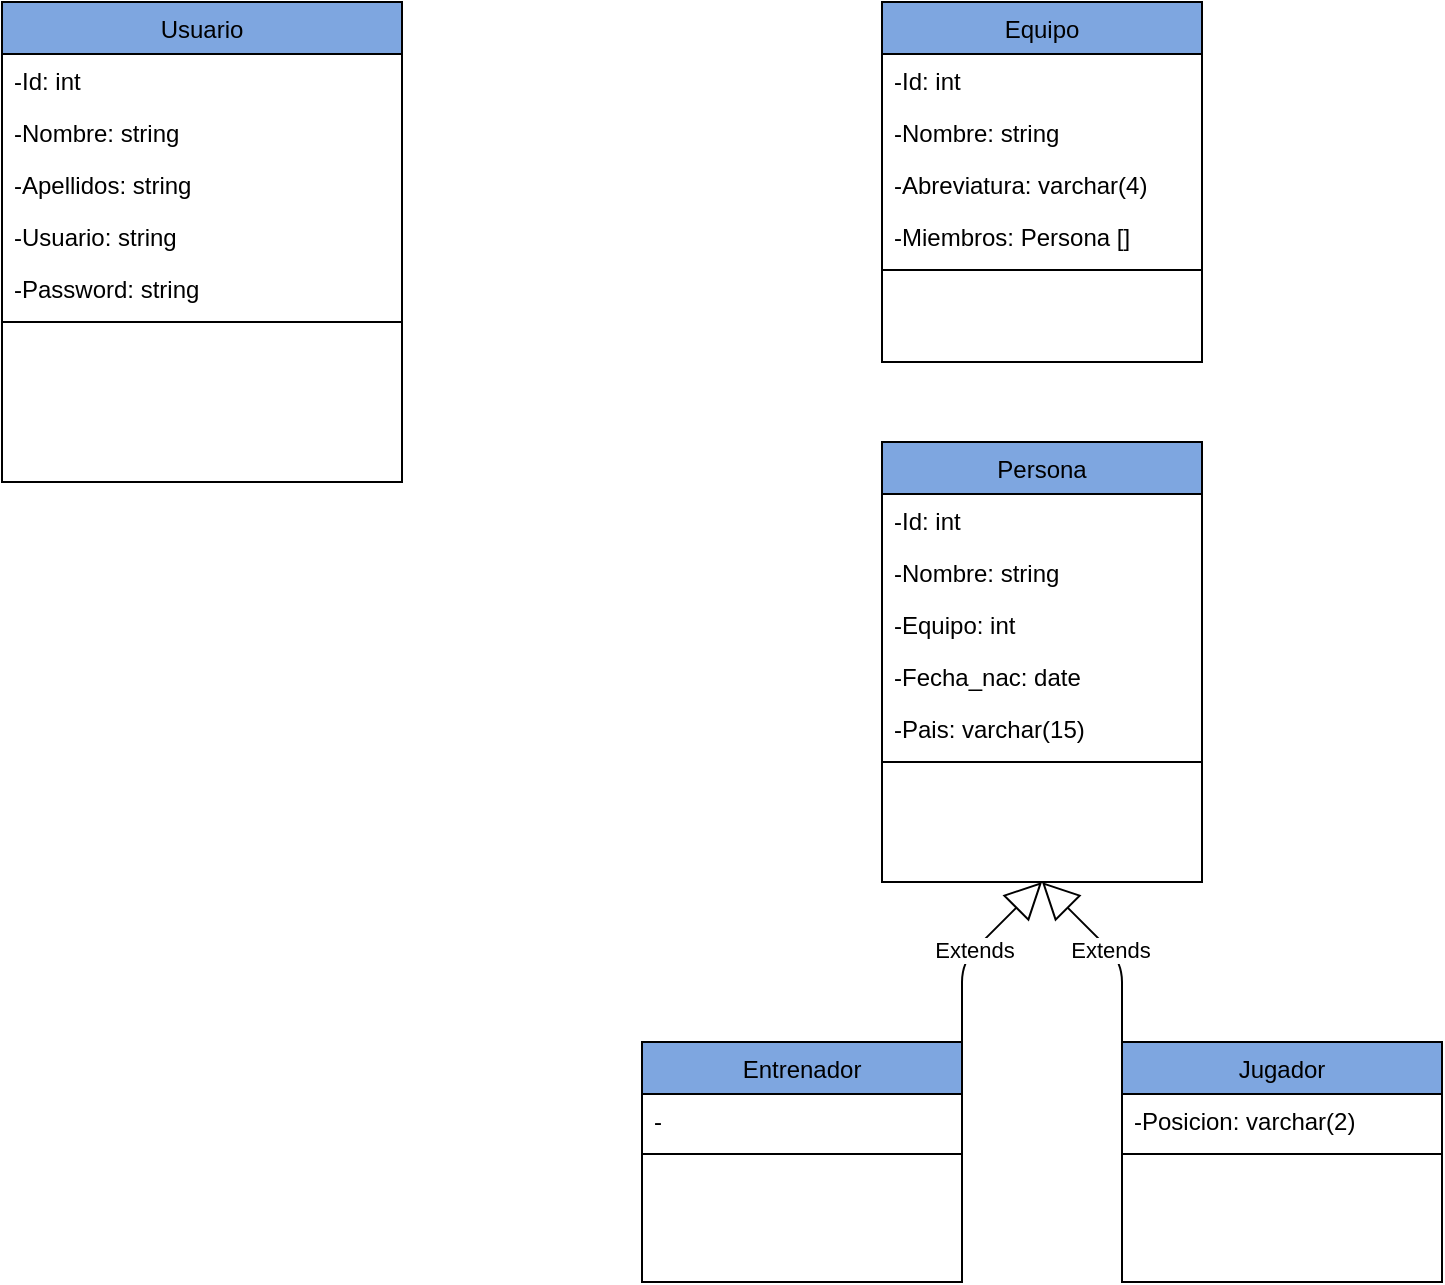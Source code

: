 <mxfile version="16.6.6" type="device"><diagram id="C5RBs43oDa-KdzZeNtuy" name="Page-1"><mxGraphModel dx="1422" dy="779" grid="1" gridSize="10" guides="1" tooltips="1" connect="1" arrows="1" fold="1" page="1" pageScale="1" pageWidth="827" pageHeight="1169" math="0" shadow="0"><root><mxCell id="WIyWlLk6GJQsqaUBKTNV-0"/><mxCell id="WIyWlLk6GJQsqaUBKTNV-1" parent="WIyWlLk6GJQsqaUBKTNV-0"/><mxCell id="IY-lFDDFroyC4vOjlDaB-3" value="Usuario" style="swimlane;fontStyle=0;align=center;verticalAlign=top;childLayout=stackLayout;horizontal=1;startSize=26;horizontalStack=0;resizeParent=1;resizeLast=0;collapsible=1;marginBottom=0;shadow=0;strokeWidth=1;rounded=0;fillColor=#7EA6E0;" vertex="1" parent="WIyWlLk6GJQsqaUBKTNV-1"><mxGeometry x="40" y="80" width="200" height="240" as="geometry"><mxRectangle x="550" y="140" width="160" height="26" as="alternateBounds"/></mxGeometry></mxCell><mxCell id="IY-lFDDFroyC4vOjlDaB-4" value="-Id: int" style="text;align=left;verticalAlign=top;spacingLeft=4;spacingRight=4;overflow=hidden;rotatable=0;points=[[0,0.5],[1,0.5]];portConstraint=eastwest;rounded=0;" vertex="1" parent="IY-lFDDFroyC4vOjlDaB-3"><mxGeometry y="26" width="200" height="26" as="geometry"/></mxCell><mxCell id="IY-lFDDFroyC4vOjlDaB-5" value="-Nombre: string" style="text;align=left;verticalAlign=top;spacingLeft=4;spacingRight=4;overflow=hidden;rotatable=0;points=[[0,0.5],[1,0.5]];portConstraint=eastwest;shadow=0;html=0;rounded=0;" vertex="1" parent="IY-lFDDFroyC4vOjlDaB-3"><mxGeometry y="52" width="200" height="26" as="geometry"/></mxCell><mxCell id="IY-lFDDFroyC4vOjlDaB-6" value="-Apellidos: string" style="text;align=left;verticalAlign=top;spacingLeft=4;spacingRight=4;overflow=hidden;rotatable=0;points=[[0,0.5],[1,0.5]];portConstraint=eastwest;shadow=0;html=0;rounded=0;" vertex="1" parent="IY-lFDDFroyC4vOjlDaB-3"><mxGeometry y="78" width="200" height="26" as="geometry"/></mxCell><mxCell id="IY-lFDDFroyC4vOjlDaB-7" value="-Usuario: string" style="text;align=left;verticalAlign=top;spacingLeft=4;spacingRight=4;overflow=hidden;rotatable=0;points=[[0,0.5],[1,0.5]];portConstraint=eastwest;shadow=0;html=0;rounded=0;" vertex="1" parent="IY-lFDDFroyC4vOjlDaB-3"><mxGeometry y="104" width="200" height="26" as="geometry"/></mxCell><mxCell id="IY-lFDDFroyC4vOjlDaB-8" value="-Password: string" style="text;align=left;verticalAlign=top;spacingLeft=4;spacingRight=4;overflow=hidden;rotatable=0;points=[[0,0.5],[1,0.5]];portConstraint=eastwest;shadow=0;html=0;rounded=0;" vertex="1" parent="IY-lFDDFroyC4vOjlDaB-3"><mxGeometry y="130" width="200" height="26" as="geometry"/></mxCell><mxCell id="IY-lFDDFroyC4vOjlDaB-9" value="" style="line;html=1;strokeWidth=1;align=left;verticalAlign=middle;spacingTop=-1;spacingLeft=3;spacingRight=3;rotatable=0;labelPosition=right;points=[];portConstraint=eastwest;rounded=0;" vertex="1" parent="IY-lFDDFroyC4vOjlDaB-3"><mxGeometry y="156" width="200" height="8" as="geometry"/></mxCell><mxCell id="IY-lFDDFroyC4vOjlDaB-12" value="Jugador" style="swimlane;fontStyle=0;align=center;verticalAlign=top;childLayout=stackLayout;horizontal=1;startSize=26;horizontalStack=0;resizeParent=1;resizeLast=0;collapsible=1;marginBottom=0;shadow=0;strokeWidth=1;rounded=0;fillColor=#7EA6E0;" vertex="1" parent="WIyWlLk6GJQsqaUBKTNV-1"><mxGeometry x="600" y="600" width="160" height="120" as="geometry"><mxRectangle x="550" y="140" width="160" height="26" as="alternateBounds"/></mxGeometry></mxCell><mxCell id="IY-lFDDFroyC4vOjlDaB-15" value="-Posicion: varchar(2)" style="text;align=left;verticalAlign=top;spacingLeft=4;spacingRight=4;overflow=hidden;rotatable=0;points=[[0,0.5],[1,0.5]];portConstraint=eastwest;shadow=0;html=0;rounded=0;" vertex="1" parent="IY-lFDDFroyC4vOjlDaB-12"><mxGeometry y="26" width="160" height="26" as="geometry"/></mxCell><mxCell id="IY-lFDDFroyC4vOjlDaB-18" value="" style="line;html=1;strokeWidth=1;align=left;verticalAlign=middle;spacingTop=-1;spacingLeft=3;spacingRight=3;rotatable=0;labelPosition=right;points=[];portConstraint=eastwest;rounded=0;" vertex="1" parent="IY-lFDDFroyC4vOjlDaB-12"><mxGeometry y="52" width="160" height="8" as="geometry"/></mxCell><mxCell id="IY-lFDDFroyC4vOjlDaB-22" value="Equipo" style="swimlane;fontStyle=0;align=center;verticalAlign=top;childLayout=stackLayout;horizontal=1;startSize=26;horizontalStack=0;resizeParent=1;resizeLast=0;collapsible=1;marginBottom=0;shadow=0;strokeWidth=1;rounded=0;fillColor=#7EA6E0;" vertex="1" parent="WIyWlLk6GJQsqaUBKTNV-1"><mxGeometry x="480" y="80" width="160" height="180" as="geometry"><mxRectangle x="550" y="140" width="160" height="26" as="alternateBounds"/></mxGeometry></mxCell><mxCell id="IY-lFDDFroyC4vOjlDaB-23" value="-Id: int" style="text;align=left;verticalAlign=top;spacingLeft=4;spacingRight=4;overflow=hidden;rotatable=0;points=[[0,0.5],[1,0.5]];portConstraint=eastwest;rounded=0;" vertex="1" parent="IY-lFDDFroyC4vOjlDaB-22"><mxGeometry y="26" width="160" height="26" as="geometry"/></mxCell><mxCell id="IY-lFDDFroyC4vOjlDaB-24" value="-Nombre: string" style="text;align=left;verticalAlign=top;spacingLeft=4;spacingRight=4;overflow=hidden;rotatable=0;points=[[0,0.5],[1,0.5]];portConstraint=eastwest;shadow=0;html=0;rounded=0;" vertex="1" parent="IY-lFDDFroyC4vOjlDaB-22"><mxGeometry y="52" width="160" height="26" as="geometry"/></mxCell><mxCell id="IY-lFDDFroyC4vOjlDaB-25" value="-Abreviatura: varchar(4)" style="text;align=left;verticalAlign=top;spacingLeft=4;spacingRight=4;overflow=hidden;rotatable=0;points=[[0,0.5],[1,0.5]];portConstraint=eastwest;shadow=0;html=0;rounded=0;" vertex="1" parent="IY-lFDDFroyC4vOjlDaB-22"><mxGeometry y="78" width="160" height="26" as="geometry"/></mxCell><mxCell id="IY-lFDDFroyC4vOjlDaB-42" value="-Miembros: Persona []" style="text;align=left;verticalAlign=top;spacingLeft=4;spacingRight=4;overflow=hidden;rotatable=0;points=[[0,0.5],[1,0.5]];portConstraint=eastwest;shadow=0;html=0;rounded=0;" vertex="1" parent="IY-lFDDFroyC4vOjlDaB-22"><mxGeometry y="104" width="160" height="26" as="geometry"/></mxCell><mxCell id="IY-lFDDFroyC4vOjlDaB-28" value="" style="line;html=1;strokeWidth=1;align=left;verticalAlign=middle;spacingTop=-1;spacingLeft=3;spacingRight=3;rotatable=0;labelPosition=right;points=[];portConstraint=eastwest;rounded=0;" vertex="1" parent="IY-lFDDFroyC4vOjlDaB-22"><mxGeometry y="130" width="160" height="8" as="geometry"/></mxCell><mxCell id="IY-lFDDFroyC4vOjlDaB-31" value="Entrenador" style="swimlane;fontStyle=0;align=center;verticalAlign=top;childLayout=stackLayout;horizontal=1;startSize=26;horizontalStack=0;resizeParent=1;resizeLast=0;collapsible=1;marginBottom=0;shadow=0;strokeWidth=1;rounded=0;fillColor=#7EA6E0;" vertex="1" parent="WIyWlLk6GJQsqaUBKTNV-1"><mxGeometry x="360" y="600" width="160" height="120" as="geometry"><mxRectangle x="550" y="140" width="160" height="26" as="alternateBounds"/></mxGeometry></mxCell><mxCell id="IY-lFDDFroyC4vOjlDaB-36" value="-" style="text;align=left;verticalAlign=top;spacingLeft=4;spacingRight=4;overflow=hidden;rotatable=0;points=[[0,0.5],[1,0.5]];portConstraint=eastwest;shadow=0;html=0;rounded=0;" vertex="1" parent="IY-lFDDFroyC4vOjlDaB-31"><mxGeometry y="26" width="160" height="26" as="geometry"/></mxCell><mxCell id="IY-lFDDFroyC4vOjlDaB-37" value="" style="line;html=1;strokeWidth=1;align=left;verticalAlign=middle;spacingTop=-1;spacingLeft=3;spacingRight=3;rotatable=0;labelPosition=right;points=[];portConstraint=eastwest;rounded=0;" vertex="1" parent="IY-lFDDFroyC4vOjlDaB-31"><mxGeometry y="52" width="160" height="8" as="geometry"/></mxCell><mxCell id="IY-lFDDFroyC4vOjlDaB-43" value="Persona" style="swimlane;fontStyle=0;align=center;verticalAlign=top;childLayout=stackLayout;horizontal=1;startSize=26;horizontalStack=0;resizeParent=1;resizeLast=0;collapsible=1;marginBottom=0;shadow=0;strokeWidth=1;rounded=0;fillColor=#7EA6E0;" vertex="1" parent="WIyWlLk6GJQsqaUBKTNV-1"><mxGeometry x="480" y="300" width="160" height="220" as="geometry"><mxRectangle x="550" y="140" width="160" height="26" as="alternateBounds"/></mxGeometry></mxCell><mxCell id="IY-lFDDFroyC4vOjlDaB-44" value="-Id: int" style="text;align=left;verticalAlign=top;spacingLeft=4;spacingRight=4;overflow=hidden;rotatable=0;points=[[0,0.5],[1,0.5]];portConstraint=eastwest;rounded=0;" vertex="1" parent="IY-lFDDFroyC4vOjlDaB-43"><mxGeometry y="26" width="160" height="26" as="geometry"/></mxCell><mxCell id="IY-lFDDFroyC4vOjlDaB-45" value="-Nombre: string" style="text;align=left;verticalAlign=top;spacingLeft=4;spacingRight=4;overflow=hidden;rotatable=0;points=[[0,0.5],[1,0.5]];portConstraint=eastwest;shadow=0;html=0;rounded=0;" vertex="1" parent="IY-lFDDFroyC4vOjlDaB-43"><mxGeometry y="52" width="160" height="26" as="geometry"/></mxCell><mxCell id="IY-lFDDFroyC4vOjlDaB-51" value="-Equipo: int" style="text;align=left;verticalAlign=top;spacingLeft=4;spacingRight=4;overflow=hidden;rotatable=0;points=[[0,0.5],[1,0.5]];portConstraint=eastwest;rounded=0;" vertex="1" parent="IY-lFDDFroyC4vOjlDaB-43"><mxGeometry y="78" width="160" height="26" as="geometry"/></mxCell><mxCell id="IY-lFDDFroyC4vOjlDaB-53" value="-Fecha_nac: date" style="text;align=left;verticalAlign=top;spacingLeft=4;spacingRight=4;overflow=hidden;rotatable=0;points=[[0,0.5],[1,0.5]];portConstraint=eastwest;rounded=0;" vertex="1" parent="IY-lFDDFroyC4vOjlDaB-43"><mxGeometry y="104" width="160" height="26" as="geometry"/></mxCell><mxCell id="IY-lFDDFroyC4vOjlDaB-54" value="-Pais: varchar(15)" style="text;align=left;verticalAlign=top;spacingLeft=4;spacingRight=4;overflow=hidden;rotatable=0;points=[[0,0.5],[1,0.5]];portConstraint=eastwest;rounded=0;" vertex="1" parent="IY-lFDDFroyC4vOjlDaB-43"><mxGeometry y="130" width="160" height="26" as="geometry"/></mxCell><mxCell id="IY-lFDDFroyC4vOjlDaB-48" value="" style="line;html=1;strokeWidth=1;align=left;verticalAlign=middle;spacingTop=-1;spacingLeft=3;spacingRight=3;rotatable=0;labelPosition=right;points=[];portConstraint=eastwest;rounded=0;" vertex="1" parent="IY-lFDDFroyC4vOjlDaB-43"><mxGeometry y="156" width="160" height="8" as="geometry"/></mxCell><mxCell id="IY-lFDDFroyC4vOjlDaB-60" value="Extends" style="endArrow=block;endSize=16;endFill=0;html=1;rounded=1;sketch=0;curved=0;exitX=1;exitY=0;exitDx=0;exitDy=0;entryX=0.5;entryY=1;entryDx=0;entryDy=0;" edge="1" parent="WIyWlLk6GJQsqaUBKTNV-1" source="IY-lFDDFroyC4vOjlDaB-31" target="IY-lFDDFroyC4vOjlDaB-43"><mxGeometry width="160" relative="1" as="geometry"><mxPoint x="480" y="530" as="sourcePoint"/><mxPoint x="480" y="480" as="targetPoint"/><Array as="points"><mxPoint x="520" y="560"/></Array></mxGeometry></mxCell><mxCell id="IY-lFDDFroyC4vOjlDaB-61" value="Extends" style="endArrow=block;endSize=16;endFill=0;html=1;rounded=1;sketch=0;curved=0;exitX=0;exitY=0;exitDx=0;exitDy=0;" edge="1" parent="WIyWlLk6GJQsqaUBKTNV-1" source="IY-lFDDFroyC4vOjlDaB-12"><mxGeometry width="160" relative="1" as="geometry"><mxPoint x="370" y="610" as="sourcePoint"/><mxPoint x="560" y="520" as="targetPoint"/><Array as="points"><mxPoint x="600" y="560"/></Array></mxGeometry></mxCell></root></mxGraphModel></diagram></mxfile>